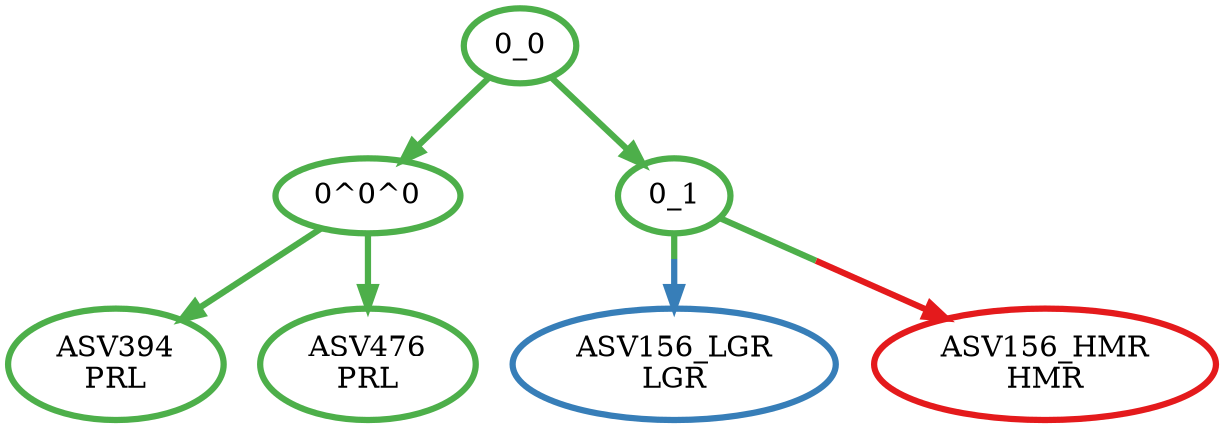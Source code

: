 digraph T {
	{
		rank=same
		6 [penwidth=3,colorscheme=set19,color=2,label="ASV156_LGR\nLGR"]
		5 [penwidth=3,colorscheme=set19,color=1,label="ASV156_HMR\nHMR"]
		4 [penwidth=3,colorscheme=set19,color=3,label="ASV394\nPRL"]
		3 [penwidth=3,colorscheme=set19,color=3,label="ASV476\nPRL"]
	}
	2 [penwidth=3,colorscheme=set19,color=3,label="0^0^0"]
	1 [penwidth=3,colorscheme=set19,color=3,label="0_1"]
	0 [penwidth=3,colorscheme=set19,color=3,label="0_0"]
	2 -> 4 [penwidth=3,colorscheme=set19,color=3]
	2 -> 3 [penwidth=3,colorscheme=set19,color=3]
	1 -> 6 [penwidth=3,colorscheme=set19,color="3;0.5:2"]
	1 -> 5 [penwidth=3,colorscheme=set19,color="3;0.5:1"]
	0 -> 2 [penwidth=3,colorscheme=set19,color=3]
	0 -> 1 [penwidth=3,colorscheme=set19,color=3]
}
